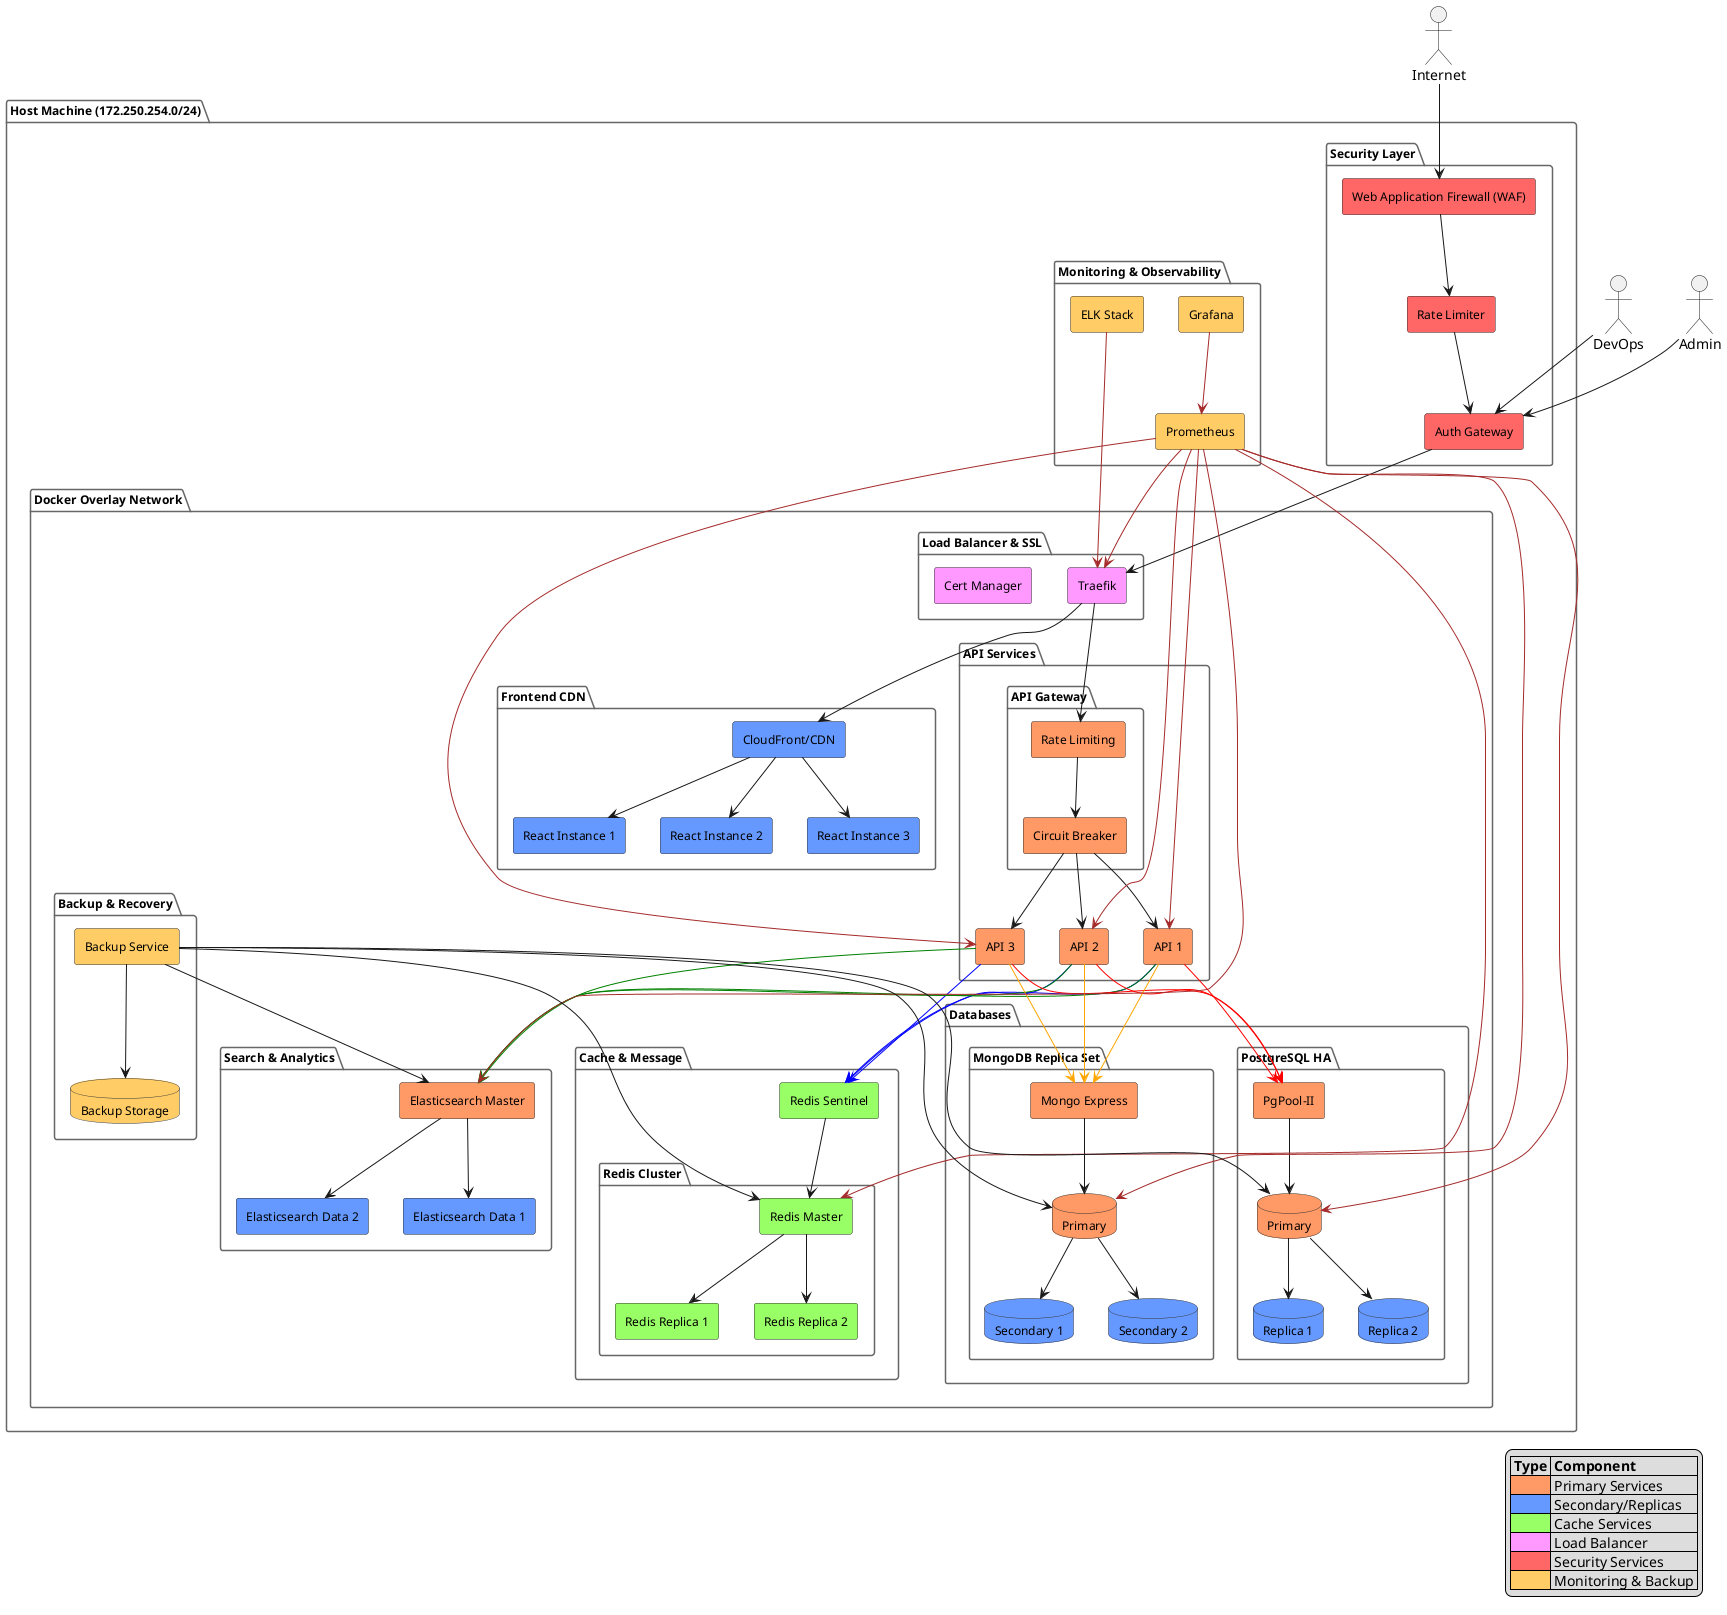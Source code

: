 @startuml

' Hide class elements
hide members
hide circle

' Custom styles
skinparam rectangleFontSize 12
skinparam packageFontSize 12
skinparam databaseFontSize 12

skinparam rectangle {
    FontColor black
    BorderColor #333333
    BackgroundColor white
}

skinparam database {
    FontColor black
    BorderColor #333333
    BackgroundColor white
}

skinparam package {
    FontColor black
    BorderColor #666666
    BackgroundColor transparent
}

' Color definitions
!define PRIMARY_COLOR #ff9966
!define SECONDARY_COLOR #6699ff
!define CACHE_COLOR #99ff66
!define LB_COLOR #ff99ff
!define SECURITY_COLOR #ff6666
!define MONITOR_COLOR #ffcc66

package "Host Machine (172.250.254.0/24)" {
    package "Security Layer" {
        rectangle "Web Application Firewall (WAF)" as WAF SECURITY_COLOR
        rectangle "Rate Limiter" as RATELIMIT SECURITY_COLOR
        rectangle "Auth Gateway" as AUTH SECURITY_COLOR
    }

    package "Monitoring & Observability" {
        rectangle "Prometheus" as PROM MONITOR_COLOR
        rectangle "Grafana" as GRAFANA MONITOR_COLOR
        rectangle "ELK Stack" as ELK MONITOR_COLOR
    }

    package "Docker Overlay Network" {
        package "Load Balancer & SSL" {
            rectangle "Traefik" as TRAEFIK LB_COLOR
            rectangle "Cert Manager" as CERT LB_COLOR
        }

        package "Frontend CDN" {
            rectangle "CloudFront/CDN" as CDN SECONDARY_COLOR
            rectangle "React Instance 1" as REACT1 SECONDARY_COLOR
            rectangle "React Instance 2" as REACT2 SECONDARY_COLOR
            rectangle "React Instance 3" as REACT3 SECONDARY_COLOR
        }

        package "API Services" {
            package "API Gateway" {
                rectangle "Rate Limiting" as API_RATE PRIMARY_COLOR
                rectangle "Circuit Breaker" as API_CIRCUIT PRIMARY_COLOR
            }
            rectangle "API 1" as API1 PRIMARY_COLOR
            rectangle "API 2" as API2 PRIMARY_COLOR
            rectangle "API 3" as API3 PRIMARY_COLOR
        }

        package "Cache & Message" {
            package "Redis Cluster" {
                rectangle "Redis Master" as REDIS1 CACHE_COLOR
                rectangle "Redis Replica 1" as REDIS2 CACHE_COLOR
                rectangle "Redis Replica 2" as REDIS3 CACHE_COLOR
            }
            rectangle "Redis Sentinel" as REDIS_SENTINEL CACHE_COLOR
        }

        package "Search & Analytics" {
            rectangle "Elasticsearch Master" as ES PRIMARY_COLOR
            rectangle "Elasticsearch Data 1" as ES1 SECONDARY_COLOR
            rectangle "Elasticsearch Data 2" as ES2 SECONDARY_COLOR
        }

        package "Databases" {
            package "PostgreSQL HA" {
                database "Primary" as PG_PRIMARY PRIMARY_COLOR
                database "Replica 1" as PG_REPLICA1 SECONDARY_COLOR
                database "Replica 2" as PG_REPLICA2 SECONDARY_COLOR
                rectangle "PgPool-II" as PGPOOL PRIMARY_COLOR
            }

            package "MongoDB Replica Set" {
                database "Primary" as MONGO_PRIMARY PRIMARY_COLOR
                database "Secondary 1" as MONGO_SEC1 SECONDARY_COLOR
                database "Secondary 2" as MONGO_SEC2 SECONDARY_COLOR
                rectangle "Mongo Express" as MONGO_EXPRESS PRIMARY_COLOR
            }
        }

        package "Backup & Recovery" {
            rectangle "Backup Service" as BACKUP MONITOR_COLOR
            database "Backup Storage" as BACKUP_STORE MONITOR_COLOR
        }
    }
}

' External connections
actor "Internet" as INTERNET
actor "Admin" as ADMIN
actor "DevOps" as DEVOPS

' Security flow
INTERNET --> WAF
WAF --> RATELIMIT
RATELIMIT --> AUTH
AUTH --> TRAEFIK

' Admin connections
ADMIN --> AUTH
DEVOPS --> AUTH

' Service mesh
TRAEFIK --> CDN
CDN --> REACT1
CDN --> REACT2
CDN --> REACT3

TRAEFIK --> API_RATE
API_RATE --> API_CIRCUIT
API_CIRCUIT --> API1
API_CIRCUIT --> API2
API_CIRCUIT --> API3

' API connections
API1 -[#blue]-> REDIS_SENTINEL
API2 -[#blue]-> REDIS_SENTINEL
API3 -[#blue]-> REDIS_SENTINEL
REDIS_SENTINEL --> REDIS1
REDIS1 --> REDIS2
REDIS1 --> REDIS3

API1 -[#green]-> ES
API2 -[#green]-> ES
API3 -[#green]-> ES
ES --> ES1
ES --> ES2

API1 -[#red]-> PGPOOL
API2 -[#red]-> PGPOOL
API3 -[#red]-> PGPOOL
PGPOOL --> PG_PRIMARY
PG_PRIMARY --> PG_REPLICA1
PG_PRIMARY --> PG_REPLICA2

API1 -[#orange]-> MONGO_EXPRESS
API2 -[#orange]-> MONGO_EXPRESS
API3 -[#orange]-> MONGO_EXPRESS
MONGO_EXPRESS --> MONGO_PRIMARY
MONGO_PRIMARY --> MONGO_SEC1
MONGO_PRIMARY --> MONGO_SEC2

' Monitoring connections
PROM -[#brown]-> TRAEFIK
PROM -[#brown]-> API1
PROM -[#brown]-> API2
PROM -[#brown]-> API3
PROM -[#brown]-> REDIS1
PROM -[#brown]-> ES
PROM -[#brown]-> PG_PRIMARY
PROM -[#brown]-> MONGO_PRIMARY
GRAFANA -[#brown]-> PROM
ELK -[#brown]-> TRAEFIK

' Backup connections
BACKUP --> PG_PRIMARY
BACKUP --> MONGO_PRIMARY
BACKUP --> ES
BACKUP --> REDIS1
BACKUP --> BACKUP_STORE

legend right
|= Type |= Component |
|<PRIMARY_COLOR>| Primary Services |
|<SECONDARY_COLOR>| Secondary/Replicas |
|<CACHE_COLOR>| Cache Services |
|<LB_COLOR>| Load Balancer |
|<SECURITY_COLOR>| Security Services |
|<MONITOR_COLOR>| Monitoring & Backup |
endlegend

@enduml
